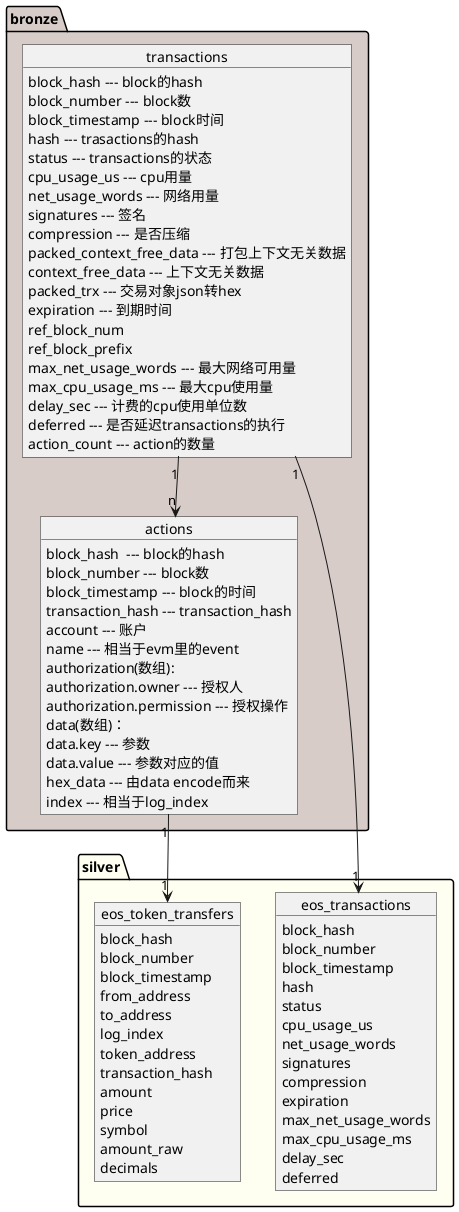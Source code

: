 @startuml
!define LIGHTBLUE

package bronze #D7CCC8 {
    object transactions{
        block_hash --- block的hash
        block_number --- block数
        block_timestamp --- block时间
        hash --- trasactions的hash
        status --- transactions的状态
        cpu_usage_us --- cpu用量
        net_usage_words --- 网络用量
        signatures --- 签名
        compression --- 是否压缩
        packed_context_free_data --- 打包上下文无关数据
        context_free_data --- 上下文无关数据
        packed_trx --- 交易对象json转hex
        expiration --- 到期时间
        ref_block_num
        ref_block_prefix
        max_net_usage_words --- 最大网络可用量
        max_cpu_usage_ms --- 最大cpu使用量
        delay_sec --- 计费的cpu使用单位数
        deferred --- 是否延迟transactions的执行
        action_count --- action的数量
    }

    object actions {
        block_hash  --- block的hash
        block_number --- block数
        block_timestamp --- block的时间
        transaction_hash --- transaction_hash
        account --- 账户
        name --- 相当于evm里的event
        authorization(数组):
        authorization.owner --- 授权人
        authorization.permission --- 授权操作
        data(数组)：
        data.key --- 参数
        data.value --- 参数对应的值
        hex_data --- 由data encode而来
        index --- 相当于log_index
    }
}

package silver #fffff1{
    object eos_token_transfers {
        block_hash
        block_number
        block_timestamp
        from_address
        to_address
        log_index
        token_address
        transaction_hash
        amount
        price
        symbol
        amount_raw
        decimals
    }

    object eos_transactions {
        block_hash
        block_number
        block_timestamp
        hash
        status
        cpu_usage_us
        net_usage_words
        signatures
        compression
        expiration
        max_net_usage_words
        max_cpu_usage_ms
        delay_sec
        deferred
    }
}





transactions "1" --> "n" actions
transactions "1" --> "1" eos_transactions
actions "1" --> "1" eos_token_transfers
@enduml